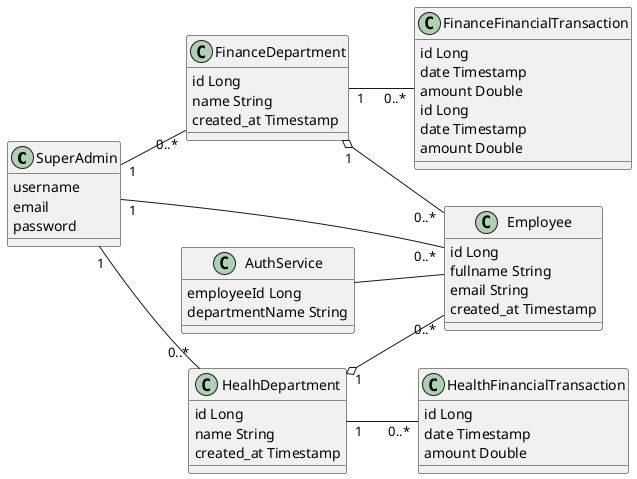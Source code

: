 @startuml
left to right direction
'https://plantuml.com/class-diagram


class SuperAdmin {
    username
    email
    password
}

SuperAdmin "1" -- "0..*" FinanceDepartment
SuperAdmin "1" -- "0..*" HealhDepartment
SuperAdmin "1" -- "0..*" Employee

'Auth Service
AuthService -- Employee
class AuthService {
    employeeId Long
    departmentName String
}

class FinanceFinancialTransaction {
    id Long
    date Timestamp
    amount Double
}


'Finance Service
FinanceDepartment "1" o-- "0..*" Employee
FinanceDepartment "1"--"0..*" FinanceFinancialTransaction
'Healthcare service
class FinanceDepartment {
    id Long
    name String
    created_at Timestamp
}

class FinanceFinancialTransaction {
    id Long
    date Timestamp
    amount Double
}


HealhDepartment "1" o-- "0..*" Employee
HealhDepartment "1"--"0..*" HealthFinancialTransaction
'Healthcare service
class HealhDepartment {
    id Long
    name String
    created_at Timestamp
}
class HealthFinancialTransaction {
    id Long
    date Timestamp
    amount Double
}


'Employee service
class Employee {
    id Long
    fullname String
    email String
    created_at Timestamp
}

@enduml